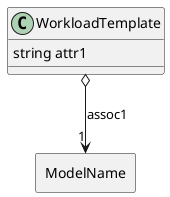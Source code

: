 @startuml

class "WorkloadTemplate" as Model {
 string attr1

 
}

rectangle "ModelName" as ModelName {
}

Model o--> "1" ModelName : assoc1




@enduml

